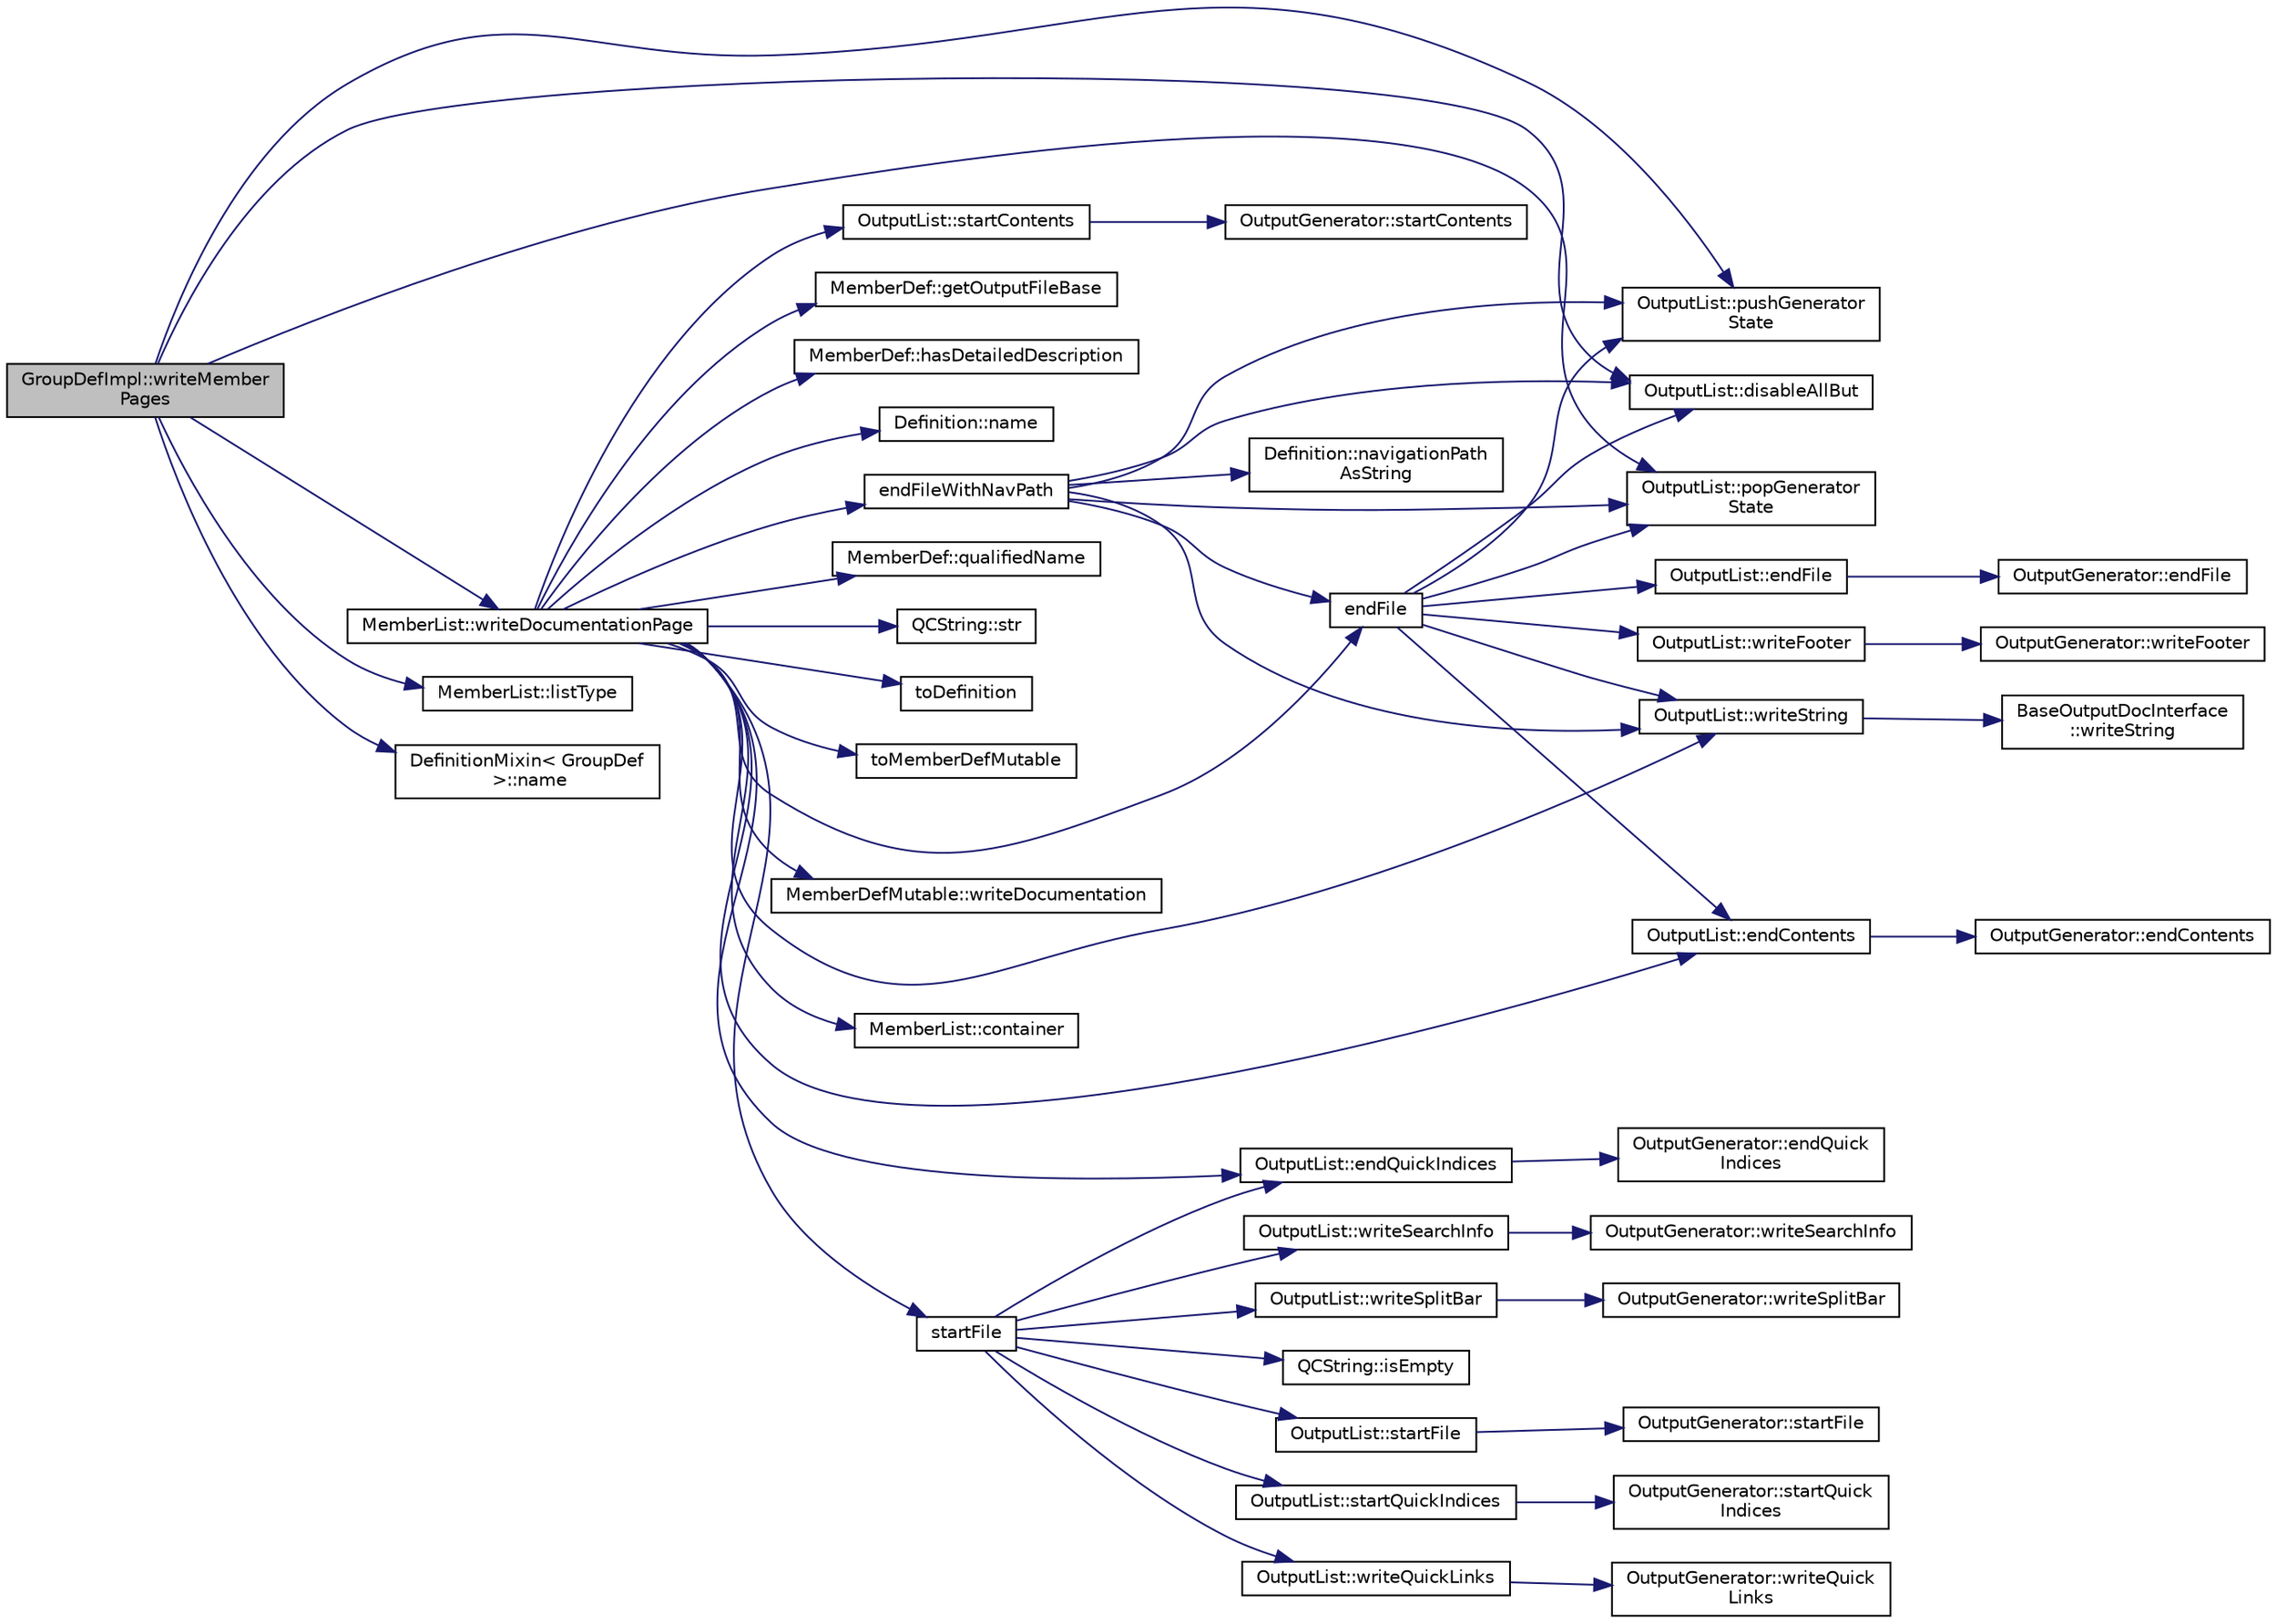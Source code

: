 digraph "GroupDefImpl::writeMemberPages"
{
 // LATEX_PDF_SIZE
  edge [fontname="Helvetica",fontsize="10",labelfontname="Helvetica",labelfontsize="10"];
  node [fontname="Helvetica",fontsize="10",shape=record];
  rankdir="LR";
  Node1 [label="GroupDefImpl::writeMember\lPages",height=0.2,width=0.4,color="black", fillcolor="grey75", style="filled", fontcolor="black",tooltip=" "];
  Node1 -> Node2 [color="midnightblue",fontsize="10",style="solid"];
  Node2 [label="OutputList::disableAllBut",height=0.2,width=0.4,color="black", fillcolor="white", style="filled",URL="$classOutputList.html#a73f9be626eea01f1ccd1b446dcf2c003",tooltip=" "];
  Node1 -> Node3 [color="midnightblue",fontsize="10",style="solid"];
  Node3 [label="MemberList::listType",height=0.2,width=0.4,color="black", fillcolor="white", style="filled",URL="$classMemberList.html#aa31a7d651481862036f72381f7e2a96d",tooltip=" "];
  Node1 -> Node4 [color="midnightblue",fontsize="10",style="solid"];
  Node4 [label="DefinitionMixin\< GroupDef\l \>::name",height=0.2,width=0.4,color="black", fillcolor="white", style="filled",URL="$classDefinitionMixin.html#a03a95195d1616701c67a11d38b2b22bf",tooltip=" "];
  Node1 -> Node5 [color="midnightblue",fontsize="10",style="solid"];
  Node5 [label="OutputList::popGenerator\lState",height=0.2,width=0.4,color="black", fillcolor="white", style="filled",URL="$classOutputList.html#a94eb1af2ea07425ef1faa539d24adcf8",tooltip=" "];
  Node1 -> Node6 [color="midnightblue",fontsize="10",style="solid"];
  Node6 [label="OutputList::pushGenerator\lState",height=0.2,width=0.4,color="black", fillcolor="white", style="filled",URL="$classOutputList.html#a885957a64f7d87aefb663c4ec903188f",tooltip=" "];
  Node1 -> Node7 [color="midnightblue",fontsize="10",style="solid"];
  Node7 [label="MemberList::writeDocumentationPage",height=0.2,width=0.4,color="black", fillcolor="white", style="filled",URL="$classMemberList.html#af61f3bff24e29a086ea1bf6a66f4a2be",tooltip=" "];
  Node7 -> Node8 [color="midnightblue",fontsize="10",style="solid"];
  Node8 [label="MemberList::container",height=0.2,width=0.4,color="black", fillcolor="white", style="filled",URL="$classMemberList.html#a32eb89a63cd45be662353c445232c403",tooltip=" "];
  Node7 -> Node9 [color="midnightblue",fontsize="10",style="solid"];
  Node9 [label="OutputList::endContents",height=0.2,width=0.4,color="black", fillcolor="white", style="filled",URL="$classOutputList.html#a317bae5a753eac709cf776b2ec2fb732",tooltip=" "];
  Node9 -> Node10 [color="midnightblue",fontsize="10",style="solid"];
  Node10 [label="OutputGenerator::endContents",height=0.2,width=0.4,color="black", fillcolor="white", style="filled",URL="$classOutputGenerator.html#a62d0b8915ba8cbae0e0703794bcae68a",tooltip=" "];
  Node7 -> Node11 [color="midnightblue",fontsize="10",style="solid"];
  Node11 [label="endFile",height=0.2,width=0.4,color="black", fillcolor="white", style="filled",URL="$index_8cpp.html#a0f65138605aced4e557cefaebba93625",tooltip=" "];
  Node11 -> Node2 [color="midnightblue",fontsize="10",style="solid"];
  Node11 -> Node9 [color="midnightblue",fontsize="10",style="solid"];
  Node11 -> Node12 [color="midnightblue",fontsize="10",style="solid"];
  Node12 [label="OutputList::endFile",height=0.2,width=0.4,color="black", fillcolor="white", style="filled",URL="$classOutputList.html#a5b0f833d3150110151ae6a095a8549a5",tooltip=" "];
  Node12 -> Node13 [color="midnightblue",fontsize="10",style="solid"];
  Node13 [label="OutputGenerator::endFile",height=0.2,width=0.4,color="black", fillcolor="white", style="filled",URL="$classOutputGenerator.html#acdf48180d14b1d720286049195ad1c6a",tooltip=" "];
  Node11 -> Node5 [color="midnightblue",fontsize="10",style="solid"];
  Node11 -> Node6 [color="midnightblue",fontsize="10",style="solid"];
  Node11 -> Node14 [color="midnightblue",fontsize="10",style="solid"];
  Node14 [label="OutputList::writeFooter",height=0.2,width=0.4,color="black", fillcolor="white", style="filled",URL="$classOutputList.html#accf02a25e4bb1593eabc248373f08dd0",tooltip=" "];
  Node14 -> Node15 [color="midnightblue",fontsize="10",style="solid"];
  Node15 [label="OutputGenerator::writeFooter",height=0.2,width=0.4,color="black", fillcolor="white", style="filled",URL="$classOutputGenerator.html#a23b237329418066300afb4052baa5bc6",tooltip=" "];
  Node11 -> Node16 [color="midnightblue",fontsize="10",style="solid"];
  Node16 [label="OutputList::writeString",height=0.2,width=0.4,color="black", fillcolor="white", style="filled",URL="$classOutputList.html#a07cac8a8981da35314f77d8f3edb7f76",tooltip=" "];
  Node16 -> Node17 [color="midnightblue",fontsize="10",style="solid"];
  Node17 [label="BaseOutputDocInterface\l::writeString",height=0.2,width=0.4,color="black", fillcolor="white", style="filled",URL="$classBaseOutputDocInterface.html#a1b8c0b05080d0e73bc10a0dfaeb03320",tooltip=" "];
  Node7 -> Node18 [color="midnightblue",fontsize="10",style="solid"];
  Node18 [label="endFileWithNavPath",height=0.2,width=0.4,color="black", fillcolor="white", style="filled",URL="$index_8cpp.html#a3a6f41d0d5830a4a3b23647eb4c2bc59",tooltip=" "];
  Node18 -> Node2 [color="midnightblue",fontsize="10",style="solid"];
  Node18 -> Node11 [color="midnightblue",fontsize="10",style="solid"];
  Node18 -> Node19 [color="midnightblue",fontsize="10",style="solid"];
  Node19 [label="Definition::navigationPath\lAsString",height=0.2,width=0.4,color="black", fillcolor="white", style="filled",URL="$classDefinition.html#a31bb3c80373d0edcdf798a20c85e55fa",tooltip=" "];
  Node18 -> Node5 [color="midnightblue",fontsize="10",style="solid"];
  Node18 -> Node6 [color="midnightblue",fontsize="10",style="solid"];
  Node18 -> Node16 [color="midnightblue",fontsize="10",style="solid"];
  Node7 -> Node20 [color="midnightblue",fontsize="10",style="solid"];
  Node20 [label="OutputList::endQuickIndices",height=0.2,width=0.4,color="black", fillcolor="white", style="filled",URL="$classOutputList.html#ab1da800b31634af3c518bfa8c0b8323b",tooltip=" "];
  Node20 -> Node21 [color="midnightblue",fontsize="10",style="solid"];
  Node21 [label="OutputGenerator::endQuick\lIndices",height=0.2,width=0.4,color="black", fillcolor="white", style="filled",URL="$classOutputGenerator.html#ac772c3fa9b9fb938598b67b8251a1787",tooltip=" "];
  Node7 -> Node22 [color="midnightblue",fontsize="10",style="solid"];
  Node22 [label="MemberDef::getOutputFileBase",height=0.2,width=0.4,color="black", fillcolor="white", style="filled",URL="$classMemberDef.html#a1691f8cc2d90978d091a7d7aae11dd8d",tooltip=" "];
  Node7 -> Node23 [color="midnightblue",fontsize="10",style="solid"];
  Node23 [label="MemberDef::hasDetailedDescription",height=0.2,width=0.4,color="black", fillcolor="white", style="filled",URL="$classMemberDef.html#a091d243bd31c95a34233e364dfdd9f5d",tooltip=" "];
  Node7 -> Node24 [color="midnightblue",fontsize="10",style="solid"];
  Node24 [label="Definition::name",height=0.2,width=0.4,color="black", fillcolor="white", style="filled",URL="$classDefinition.html#a9374fedd7f64fea7e0e164302d1a9e61",tooltip=" "];
  Node7 -> Node25 [color="midnightblue",fontsize="10",style="solid"];
  Node25 [label="MemberDef::qualifiedName",height=0.2,width=0.4,color="black", fillcolor="white", style="filled",URL="$classMemberDef.html#adfd71ac301f7d1d7010992ecc990200a",tooltip=" "];
  Node7 -> Node26 [color="midnightblue",fontsize="10",style="solid"];
  Node26 [label="OutputList::startContents",height=0.2,width=0.4,color="black", fillcolor="white", style="filled",URL="$classOutputList.html#ac891ad4a7081e1ab9d42a637596111db",tooltip=" "];
  Node26 -> Node27 [color="midnightblue",fontsize="10",style="solid"];
  Node27 [label="OutputGenerator::startContents",height=0.2,width=0.4,color="black", fillcolor="white", style="filled",URL="$classOutputGenerator.html#a21231e6bba1594e5327e8e150e39355c",tooltip=" "];
  Node7 -> Node28 [color="midnightblue",fontsize="10",style="solid"];
  Node28 [label="startFile",height=0.2,width=0.4,color="black", fillcolor="white", style="filled",URL="$index_8cpp.html#a2aa525be67f0dfb3cad594d950dd8b32",tooltip=" "];
  Node28 -> Node20 [color="midnightblue",fontsize="10",style="solid"];
  Node28 -> Node29 [color="midnightblue",fontsize="10",style="solid"];
  Node29 [label="QCString::isEmpty",height=0.2,width=0.4,color="black", fillcolor="white", style="filled",URL="$classQCString.html#a621c4090d69ad7d05ef8e5234376c3d8",tooltip=" "];
  Node28 -> Node30 [color="midnightblue",fontsize="10",style="solid"];
  Node30 [label="OutputList::startFile",height=0.2,width=0.4,color="black", fillcolor="white", style="filled",URL="$classOutputList.html#a039bad7958749fee71e01cd8d1196dd6",tooltip=" "];
  Node30 -> Node31 [color="midnightblue",fontsize="10",style="solid"];
  Node31 [label="OutputGenerator::startFile",height=0.2,width=0.4,color="black", fillcolor="white", style="filled",URL="$classOutputGenerator.html#a99099c32ed4057e4036f2c0809aaeedc",tooltip=" "];
  Node28 -> Node32 [color="midnightblue",fontsize="10",style="solid"];
  Node32 [label="OutputList::startQuickIndices",height=0.2,width=0.4,color="black", fillcolor="white", style="filled",URL="$classOutputList.html#a74849c1452e8884292ed85bf7c22f2bc",tooltip=" "];
  Node32 -> Node33 [color="midnightblue",fontsize="10",style="solid"];
  Node33 [label="OutputGenerator::startQuick\lIndices",height=0.2,width=0.4,color="black", fillcolor="white", style="filled",URL="$classOutputGenerator.html#ac1235b655cd828140b9c76f4ca1f4040",tooltip=" "];
  Node28 -> Node34 [color="midnightblue",fontsize="10",style="solid"];
  Node34 [label="OutputList::writeQuickLinks",height=0.2,width=0.4,color="black", fillcolor="white", style="filled",URL="$classOutputList.html#a659a8933c37116e3ab9765167ceb075a",tooltip=" "];
  Node34 -> Node35 [color="midnightblue",fontsize="10",style="solid"];
  Node35 [label="OutputGenerator::writeQuick\lLinks",height=0.2,width=0.4,color="black", fillcolor="white", style="filled",URL="$classOutputGenerator.html#a36cfbbc9043e88b2514cf94349774558",tooltip=" "];
  Node28 -> Node36 [color="midnightblue",fontsize="10",style="solid"];
  Node36 [label="OutputList::writeSearchInfo",height=0.2,width=0.4,color="black", fillcolor="white", style="filled",URL="$classOutputList.html#a0b776a7ac371d841b15862b074ddd97f",tooltip=" "];
  Node36 -> Node37 [color="midnightblue",fontsize="10",style="solid"];
  Node37 [label="OutputGenerator::writeSearchInfo",height=0.2,width=0.4,color="black", fillcolor="white", style="filled",URL="$classOutputGenerator.html#a6f93852b3d43ab8a63be1e46f10eb8fd",tooltip=" "];
  Node28 -> Node38 [color="midnightblue",fontsize="10",style="solid"];
  Node38 [label="OutputList::writeSplitBar",height=0.2,width=0.4,color="black", fillcolor="white", style="filled",URL="$classOutputList.html#a273fd8da2ee6aaa96508979a57ad1b9f",tooltip=" "];
  Node38 -> Node39 [color="midnightblue",fontsize="10",style="solid"];
  Node39 [label="OutputGenerator::writeSplitBar",height=0.2,width=0.4,color="black", fillcolor="white", style="filled",URL="$classOutputGenerator.html#a2e4d0d2fce2bd44841eb1439083a2a51",tooltip=" "];
  Node7 -> Node40 [color="midnightblue",fontsize="10",style="solid"];
  Node40 [label="QCString::str",height=0.2,width=0.4,color="black", fillcolor="white", style="filled",URL="$classQCString.html#a9824b07232eea418ab3b3e7dc3178eec",tooltip=" "];
  Node7 -> Node41 [color="midnightblue",fontsize="10",style="solid"];
  Node41 [label="toDefinition",height=0.2,width=0.4,color="black", fillcolor="white", style="filled",URL="$definition_8cpp.html#ab43e817b86eeee8909980167d1a140c8",tooltip=" "];
  Node7 -> Node42 [color="midnightblue",fontsize="10",style="solid"];
  Node42 [label="toMemberDefMutable",height=0.2,width=0.4,color="black", fillcolor="white", style="filled",URL="$memberdef_8cpp.html#a9ea80ba313803ae565f05ce1c8eb6bb5",tooltip=" "];
  Node7 -> Node43 [color="midnightblue",fontsize="10",style="solid"];
  Node43 [label="MemberDefMutable::writeDocumentation",height=0.2,width=0.4,color="black", fillcolor="white", style="filled",URL="$classMemberDefMutable.html#a4b9b09c4abf89f8cf3f7fdc89a7d1cc0",tooltip=" "];
  Node7 -> Node16 [color="midnightblue",fontsize="10",style="solid"];
}
